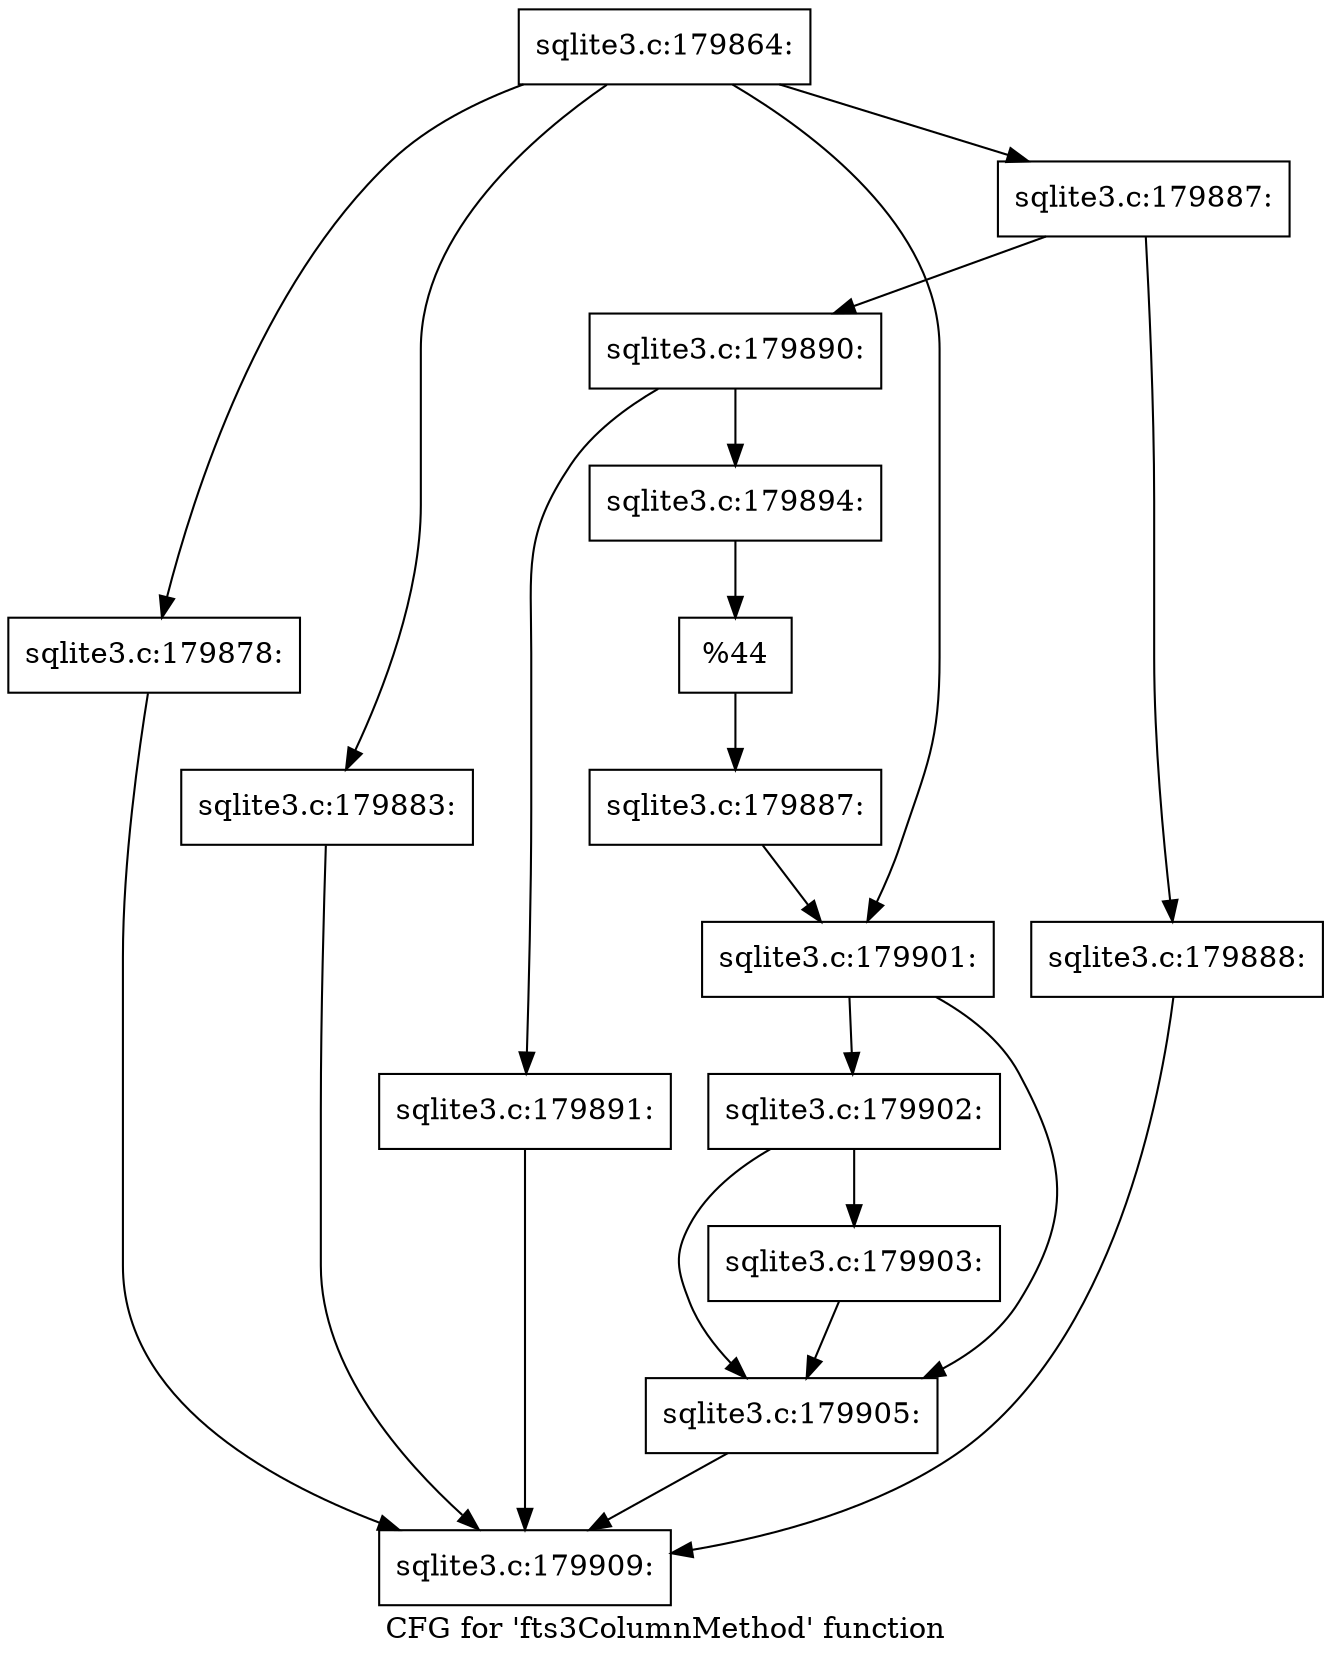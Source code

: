 digraph "CFG for 'fts3ColumnMethod' function" {
	label="CFG for 'fts3ColumnMethod' function";

	Node0x55c0fb031320 [shape=record,label="{sqlite3.c:179864:}"];
	Node0x55c0fb031320 -> Node0x55c0fb035b60;
	Node0x55c0fb031320 -> Node0x55c0fb035f40;
	Node0x55c0fb031320 -> Node0x55c0fb036510;
	Node0x55c0fb031320 -> Node0x55c0fb036990;
	Node0x55c0fb035f40 [shape=record,label="{sqlite3.c:179878:}"];
	Node0x55c0fb035f40 -> Node0x55c0fb0357b0;
	Node0x55c0fb036510 [shape=record,label="{sqlite3.c:179883:}"];
	Node0x55c0fb036510 -> Node0x55c0fb0357b0;
	Node0x55c0fb036990 [shape=record,label="{sqlite3.c:179887:}"];
	Node0x55c0fb036990 -> Node0x55c0fb036a80;
	Node0x55c0fb036990 -> Node0x55c0fb036b20;
	Node0x55c0fb036a80 [shape=record,label="{sqlite3.c:179888:}"];
	Node0x55c0fb036a80 -> Node0x55c0fb0357b0;
	Node0x55c0fb036b20 [shape=record,label="{sqlite3.c:179890:}"];
	Node0x55c0fb036b20 -> Node0x55c0fb0374c0;
	Node0x55c0fb036b20 -> Node0x55c0fb037560;
	Node0x55c0fb0374c0 [shape=record,label="{sqlite3.c:179891:}"];
	Node0x55c0fb0374c0 -> Node0x55c0fb0357b0;
	Node0x55c0fb037560 [shape=record,label="{sqlite3.c:179894:}"];
	Node0x55c0fb037560 -> Node0x55c0fb037510;
	Node0x55c0fb037510 [shape=record,label="{%44}"];
	Node0x55c0fb037510 -> Node0x55c0fb036ad0;
	Node0x55c0fb036ad0 [shape=record,label="{sqlite3.c:179887:}"];
	Node0x55c0fb036ad0 -> Node0x55c0fb035b60;
	Node0x55c0fb035b60 [shape=record,label="{sqlite3.c:179901:}"];
	Node0x55c0fb035b60 -> Node0x55c0fb0385e0;
	Node0x55c0fb035b60 -> Node0x55c0fb038590;
	Node0x55c0fb0385e0 [shape=record,label="{sqlite3.c:179902:}"];
	Node0x55c0fb0385e0 -> Node0x55c0fb038540;
	Node0x55c0fb0385e0 -> Node0x55c0fb038590;
	Node0x55c0fb038540 [shape=record,label="{sqlite3.c:179903:}"];
	Node0x55c0fb038540 -> Node0x55c0fb038590;
	Node0x55c0fb038590 [shape=record,label="{sqlite3.c:179905:}"];
	Node0x55c0fb038590 -> Node0x55c0fb0357b0;
	Node0x55c0fb0357b0 [shape=record,label="{sqlite3.c:179909:}"];
}
